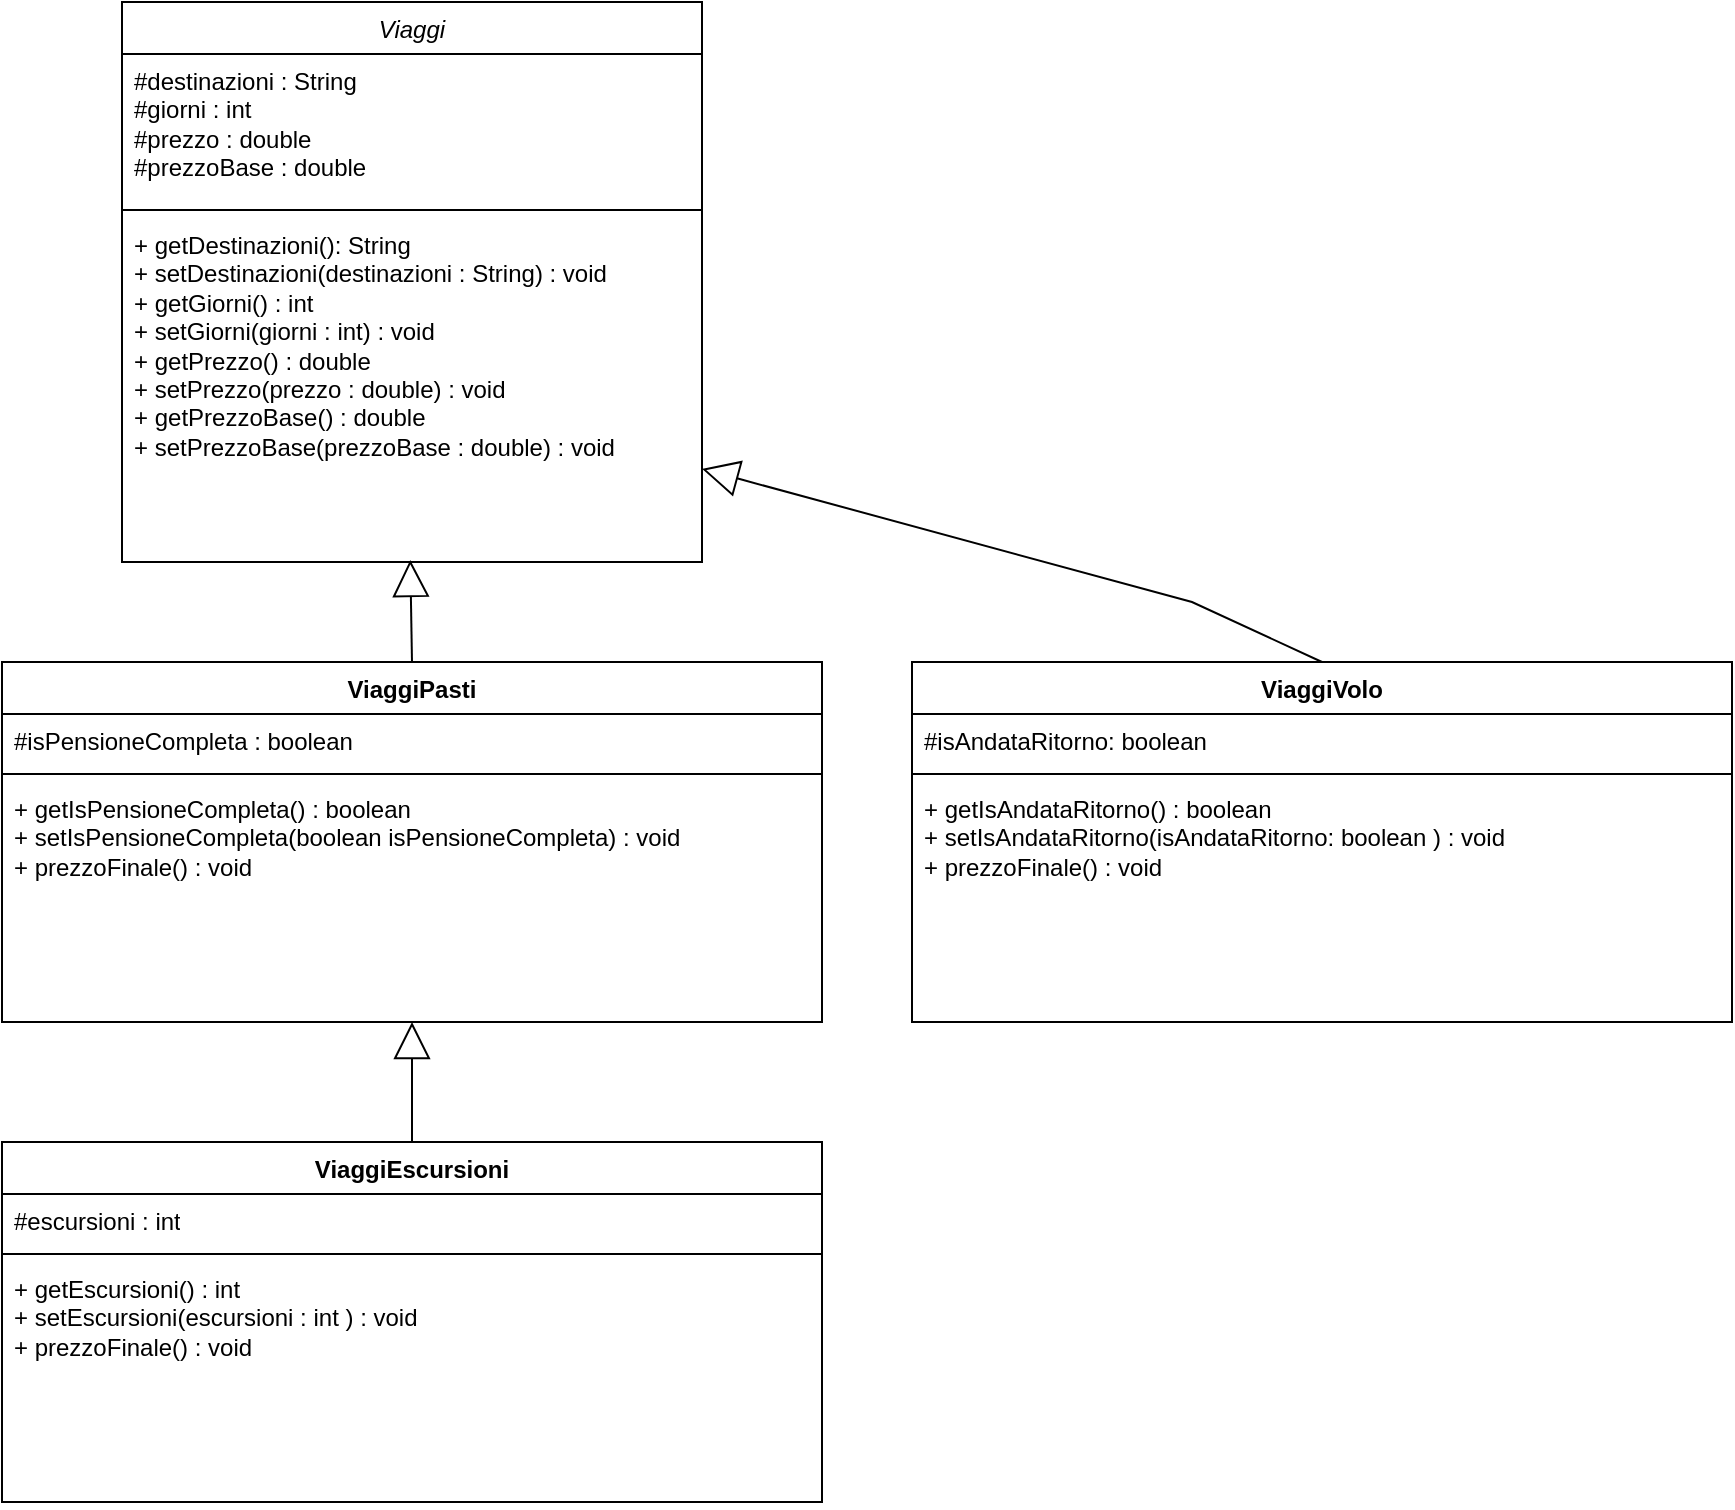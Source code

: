 <mxfile version="22.1.22" type="embed">
  <diagram id="C5RBs43oDa-KdzZeNtuy" name="Page-1">
    <mxGraphModel dx="719" dy="752" grid="1" gridSize="10" guides="1" tooltips="1" connect="1" arrows="1" fold="1" page="1" pageScale="1" pageWidth="827" pageHeight="1169" math="0" shadow="0">
      <root>
        <mxCell id="WIyWlLk6GJQsqaUBKTNV-0" />
        <mxCell id="WIyWlLk6GJQsqaUBKTNV-1" parent="WIyWlLk6GJQsqaUBKTNV-0" />
        <mxCell id="Ztuiw-aMZ5ws-XIyp-D3-20" value="&lt;span style=&quot;font-style: italic; font-weight: 400; text-wrap-mode: nowrap;&quot;&gt;Viaggi&lt;/span&gt;" style="swimlane;fontStyle=1;align=center;verticalAlign=top;childLayout=stackLayout;horizontal=1;startSize=26;horizontalStack=0;resizeParent=1;resizeParentMax=0;resizeLast=0;collapsible=1;marginBottom=0;whiteSpace=wrap;html=1;" parent="WIyWlLk6GJQsqaUBKTNV-1" vertex="1">
          <mxGeometry x="155" y="30" width="290" height="280" as="geometry" />
        </mxCell>
        <mxCell id="Ztuiw-aMZ5ws-XIyp-D3-21" value="&lt;span style=&quot;text-wrap-mode: nowrap;&quot;&gt;#destinazioni : String&lt;/span&gt;&lt;div&gt;&lt;span style=&quot;text-wrap-mode: nowrap;&quot;&gt;#giorni : int&lt;/span&gt;&lt;span style=&quot;text-wrap-mode: nowrap;&quot;&gt;&lt;/span&gt;&lt;/div&gt;&lt;div&gt;&lt;span style=&quot;text-wrap-mode: nowrap;&quot;&gt;#prezzo : double&lt;/span&gt;&lt;span style=&quot;text-wrap-mode: nowrap;&quot;&gt;&lt;/span&gt;&lt;/div&gt;&lt;div&gt;&lt;span style=&quot;text-wrap-mode: nowrap;&quot;&gt;#prezzoBase : double&lt;/span&gt;&lt;span style=&quot;text-wrap-mode: nowrap;&quot;&gt;&lt;/span&gt;&lt;/div&gt;&lt;div&gt;&lt;span style=&quot;color: rgba(0, 0, 0, 0); font-family: monospace; font-size: 0px; text-wrap-mode: nowrap;&quot;&gt;%3CmxGraphModel%3E%3Croot%3E%3CmxCell%20id%3D%220%22%2F%3E%3CmxCell%20id%3D%221%22%20parent%3D%220%22%2F%3E%3CmxCell%20id%3D%222%22%20value%3D%22%26lt%3Bspan%20style%3D%26quot%3Bfont-style%3A%20italic%3B%20font-weight%3A%20400%3B%20text-wrap-mode%3A%20nowrap%3B%26quot%3B%26gt%3BViaggi%26lt%3B%2Fspan%26gt%3B%22%20style%3D%22swimlane%3BfontStyle%3D1%3Balign%3Dcenter%3BverticalAlign%3Dtop%3BchildLayout%3DstackLayout%3Bhorizontal%3D1%3BstartSize%3D26%3BhorizontalStack%3D0%3BresizeParent%3D1%3BresizeParentMax%3D0%3BresizeLast%3D0%3Bcollapsible%3D1%3BmarginBottom%3D0%3BwhiteSpace%3Dwrap%3Bhtml%3D1%3B%22%20vertex%3D%221%22%20parent%3D%221%22%3E%3CmxGeometry%20x%3D%22430%22%20y%3D%22140%22%20width%3D%22160%22%20height%3D%2286%22%20as%3D%22geometry%22%2F%3E%3C%2FmxCell%3E%3CmxCell%20id%3D%223%22%20value%3D%22%26lt%3Bspan%20style%3D%26quot%3Btext-wrap-mode%3A%20nowrap%3B%26quot%3B%26gt%3B%23Destinazioni%20%3A%20String%26lt%3B%2Fspan%26gt%3B%22%20style%3D%22text%3BstrokeColor%3Dnone%3BfillColor%3Dnone%3Balign%3Dleft%3BverticalAlign%3Dtop%3BspacingLeft%3D4%3BspacingRight%3D4%3Boverflow%3Dhidden%3Brotatable%3D0%3Bpoints%3D%5B%5B0%2C0.5%5D%2C%5B1%2C0.5%5D%5D%3BportConstraint%3Deastwest%3BwhiteSpace%3Dwrap%3Bhtml%3D1%3B%22%20vertex%3D%221%22%20parent%3D%222%22%3E%3CmxGeometry%20y%3D%2226%22%20width%3D%22160%22%20height%3D%2226%22%20as%3D%22geometry%22%2F%3E%3C%2FmxCell%3E%3CmxCell%20id%3D%224%22%20value%3D%22%22%20style%3D%22line%3BstrokeWidth%3D1%3BfillColor%3Dnone%3Balign%3Dleft%3BverticalAlign%3Dmiddle%3BspacingTop%3D-1%3BspacingLeft%3D3%3BspacingRight%3D3%3Brotatable%3D0%3BlabelPosition%3Dright%3Bpoints%3D%5B%5D%3BportConstraint%3Deastwest%3BstrokeColor%3Dinherit%3B%22%20vertex%3D%221%22%20parent%3D%222%22%3E%3CmxGeometry%20y%3D%2252%22%20width%3D%22160%22%20height%3D%228%22%20as%3D%22geometry%22%2F%3E%3C%2FmxCell%3E%3CmxCell%20id%3D%225%22%20value%3D%22%2B%20method(type)%3A%20type%22%20style%3D%22text%3BstrokeColor%3Dnone%3BfillColor%3Dnone%3Balign%3Dleft%3BverticalAlign%3Dtop%3BspacingLeft%3D4%3BspacingRight%3D4%3Boverflow%3Dhidden%3Brotatable%3D0%3Bpoints%3D%5B%5B0%2C0.5%5D%2C%5B1%2C0.5%5D%5D%3BportConstraint%3Deastwest%3BwhiteSpace%3Dwrap%3Bhtml%3D1%3B%22%20vertex%3D%221%22%20parent%3D%222%22%3E%3CmxGeometry%20y%3D%2260%22%20width%3D%22160%22%20height%3D%2226%22%20as%3D%22geometry%22%2F%3E%3C%2FmxCell%3E%3C%2Froot%3E%3C%2FmxGraphModel%3E&lt;/span&gt;&lt;span style=&quot;text-wrap-mode: nowrap;&quot;&gt;&lt;/span&gt;&lt;/div&gt;" style="text;strokeColor=none;fillColor=none;align=left;verticalAlign=top;spacingLeft=4;spacingRight=4;overflow=hidden;rotatable=0;points=[[0,0.5],[1,0.5]];portConstraint=eastwest;whiteSpace=wrap;html=1;" parent="Ztuiw-aMZ5ws-XIyp-D3-20" vertex="1">
          <mxGeometry y="26" width="290" height="74" as="geometry" />
        </mxCell>
        <mxCell id="Ztuiw-aMZ5ws-XIyp-D3-22" value="" style="line;strokeWidth=1;fillColor=none;align=left;verticalAlign=middle;spacingTop=-1;spacingLeft=3;spacingRight=3;rotatable=0;labelPosition=right;points=[];portConstraint=eastwest;strokeColor=inherit;" parent="Ztuiw-aMZ5ws-XIyp-D3-20" vertex="1">
          <mxGeometry y="100" width="290" height="8" as="geometry" />
        </mxCell>
        <mxCell id="Ztuiw-aMZ5ws-XIyp-D3-23" value="+ getDestinazioni(): String&lt;div&gt;+ setDestinazioni(destinazioni : String) : void&lt;/div&gt;&lt;div&gt;+ getGiorni() : int&lt;/div&gt;&lt;div&gt;&lt;div&gt;+ setGiorni(giorni : int) : void&lt;/div&gt;&lt;/div&gt;&lt;div&gt;+ getPrezzo() : double&lt;/div&gt;&lt;div&gt;&lt;div&gt;+ setPrezzo(prezzo : double) : void&lt;/div&gt;&lt;/div&gt;&lt;div&gt;&lt;div&gt;+ getPrezzoBase() : double&lt;/div&gt;&lt;div&gt;+ setPrezzoBase(prezzoBase : double) : void&lt;/div&gt;&lt;/div&gt;&lt;div&gt;&lt;br&gt;&lt;/div&gt;" style="text;strokeColor=none;fillColor=none;align=left;verticalAlign=top;spacingLeft=4;spacingRight=4;overflow=hidden;rotatable=0;points=[[0,0.5],[1,0.5]];portConstraint=eastwest;whiteSpace=wrap;html=1;" parent="Ztuiw-aMZ5ws-XIyp-D3-20" vertex="1">
          <mxGeometry y="108" width="290" height="172" as="geometry" />
        </mxCell>
        <mxCell id="Ztuiw-aMZ5ws-XIyp-D3-28" value="ViaggiPasti&lt;div style=&quot;padding: 0px; margin: 0px;&quot;&gt;&lt;br style=&quot;padding: 0px; margin: 0px; font-weight: 400; text-wrap-mode: nowrap;&quot;&gt;&lt;/div&gt;" style="swimlane;fontStyle=1;align=center;verticalAlign=top;childLayout=stackLayout;horizontal=1;startSize=26;horizontalStack=0;resizeParent=1;resizeParentMax=0;resizeLast=0;collapsible=1;marginBottom=0;whiteSpace=wrap;html=1;" parent="WIyWlLk6GJQsqaUBKTNV-1" vertex="1">
          <mxGeometry x="95" y="360" width="410" height="180" as="geometry" />
        </mxCell>
        <mxCell id="Ztuiw-aMZ5ws-XIyp-D3-29" value="#isPensioneCompleta : boolean&lt;div style=&quot;padding: 0px; margin: 0px;&quot;&gt;&lt;br style=&quot;padding: 0px; margin: 0px; text-wrap-mode: nowrap;&quot;&gt;&lt;/div&gt;" style="text;strokeColor=none;fillColor=none;align=left;verticalAlign=top;spacingLeft=4;spacingRight=4;overflow=hidden;rotatable=0;points=[[0,0.5],[1,0.5]];portConstraint=eastwest;whiteSpace=wrap;html=1;" parent="Ztuiw-aMZ5ws-XIyp-D3-28" vertex="1">
          <mxGeometry y="26" width="410" height="26" as="geometry" />
        </mxCell>
        <mxCell id="Ztuiw-aMZ5ws-XIyp-D3-30" value="" style="line;strokeWidth=1;fillColor=none;align=left;verticalAlign=middle;spacingTop=-1;spacingLeft=3;spacingRight=3;rotatable=0;labelPosition=right;points=[];portConstraint=eastwest;strokeColor=inherit;" parent="Ztuiw-aMZ5ws-XIyp-D3-28" vertex="1">
          <mxGeometry y="52" width="410" height="8" as="geometry" />
        </mxCell>
        <mxCell id="Ztuiw-aMZ5ws-XIyp-D3-31" value="+ getIsPensioneCompleta() : boolean&lt;div&gt;+ setIsPensioneCompleta(boolean isPensioneCompleta) : void&lt;/div&gt;&lt;div&gt;+ prezzoFinale() : void&lt;br&gt;&lt;/div&gt;" style="text;strokeColor=none;fillColor=none;align=left;verticalAlign=top;spacingLeft=4;spacingRight=4;overflow=hidden;rotatable=0;points=[[0,0.5],[1,0.5]];portConstraint=eastwest;whiteSpace=wrap;html=1;" parent="Ztuiw-aMZ5ws-XIyp-D3-28" vertex="1">
          <mxGeometry y="60" width="410" height="120" as="geometry" />
        </mxCell>
        <mxCell id="Ztuiw-aMZ5ws-XIyp-D3-32" value="ViaggiEscursioni&lt;div style=&quot;padding: 0px; margin: 0px;&quot;&gt;&lt;br style=&quot;padding: 0px; margin: 0px; font-weight: 400; text-wrap-mode: nowrap;&quot;&gt;&lt;/div&gt;" style="swimlane;fontStyle=1;align=center;verticalAlign=top;childLayout=stackLayout;horizontal=1;startSize=26;horizontalStack=0;resizeParent=1;resizeParentMax=0;resizeLast=0;collapsible=1;marginBottom=0;whiteSpace=wrap;html=1;" parent="WIyWlLk6GJQsqaUBKTNV-1" vertex="1">
          <mxGeometry x="95" y="600" width="410" height="180" as="geometry" />
        </mxCell>
        <mxCell id="Ztuiw-aMZ5ws-XIyp-D3-33" value="#escursioni : int&lt;div style=&quot;padding: 0px; margin: 0px;&quot;&gt;&lt;br style=&quot;padding: 0px; margin: 0px; text-wrap-mode: nowrap;&quot;&gt;&lt;/div&gt;" style="text;strokeColor=none;fillColor=none;align=left;verticalAlign=top;spacingLeft=4;spacingRight=4;overflow=hidden;rotatable=0;points=[[0,0.5],[1,0.5]];portConstraint=eastwest;whiteSpace=wrap;html=1;" parent="Ztuiw-aMZ5ws-XIyp-D3-32" vertex="1">
          <mxGeometry y="26" width="410" height="26" as="geometry" />
        </mxCell>
        <mxCell id="Ztuiw-aMZ5ws-XIyp-D3-34" value="" style="line;strokeWidth=1;fillColor=none;align=left;verticalAlign=middle;spacingTop=-1;spacingLeft=3;spacingRight=3;rotatable=0;labelPosition=right;points=[];portConstraint=eastwest;strokeColor=inherit;" parent="Ztuiw-aMZ5ws-XIyp-D3-32" vertex="1">
          <mxGeometry y="52" width="410" height="8" as="geometry" />
        </mxCell>
        <mxCell id="Ztuiw-aMZ5ws-XIyp-D3-35" value="+ getEscursioni() : int&lt;div&gt;+ setEscursioni(escursioni : int ) : void&lt;/div&gt;&lt;div&gt;+ prezzoFinale() : void&lt;br&gt;&lt;/div&gt;" style="text;strokeColor=none;fillColor=none;align=left;verticalAlign=top;spacingLeft=4;spacingRight=4;overflow=hidden;rotatable=0;points=[[0,0.5],[1,0.5]];portConstraint=eastwest;whiteSpace=wrap;html=1;" parent="Ztuiw-aMZ5ws-XIyp-D3-32" vertex="1">
          <mxGeometry y="60" width="410" height="120" as="geometry" />
        </mxCell>
        <mxCell id="Ztuiw-aMZ5ws-XIyp-D3-43" value="&lt;div style=&quot;padding: 0px; margin: 0px;&quot;&gt;ViaggiVolo&lt;/div&gt;" style="swimlane;fontStyle=1;align=center;verticalAlign=top;childLayout=stackLayout;horizontal=1;startSize=26;horizontalStack=0;resizeParent=1;resizeParentMax=0;resizeLast=0;collapsible=1;marginBottom=0;whiteSpace=wrap;html=1;" parent="WIyWlLk6GJQsqaUBKTNV-1" vertex="1">
          <mxGeometry x="550" y="360" width="410" height="180" as="geometry" />
        </mxCell>
        <mxCell id="Ztuiw-aMZ5ws-XIyp-D3-44" value="#isAndataRitorno: boolean&lt;div style=&quot;padding: 0px; margin: 0px;&quot;&gt;&lt;br style=&quot;padding: 0px; margin: 0px; text-wrap-mode: nowrap;&quot;&gt;&lt;/div&gt;" style="text;strokeColor=none;fillColor=none;align=left;verticalAlign=top;spacingLeft=4;spacingRight=4;overflow=hidden;rotatable=0;points=[[0,0.5],[1,0.5]];portConstraint=eastwest;whiteSpace=wrap;html=1;" parent="Ztuiw-aMZ5ws-XIyp-D3-43" vertex="1">
          <mxGeometry y="26" width="410" height="26" as="geometry" />
        </mxCell>
        <mxCell id="Ztuiw-aMZ5ws-XIyp-D3-45" value="" style="line;strokeWidth=1;fillColor=none;align=left;verticalAlign=middle;spacingTop=-1;spacingLeft=3;spacingRight=3;rotatable=0;labelPosition=right;points=[];portConstraint=eastwest;strokeColor=inherit;" parent="Ztuiw-aMZ5ws-XIyp-D3-43" vertex="1">
          <mxGeometry y="52" width="410" height="8" as="geometry" />
        </mxCell>
        <mxCell id="Ztuiw-aMZ5ws-XIyp-D3-46" value="+ getIsAndataRitorno() : boolean&lt;div&gt;+ setIsAndataRitorno(isAndataRitorno: boolean ) : void&lt;/div&gt;&lt;div&gt;+ prezzoFinale() : void&lt;br&gt;&lt;/div&gt;" style="text;strokeColor=none;fillColor=none;align=left;verticalAlign=top;spacingLeft=4;spacingRight=4;overflow=hidden;rotatable=0;points=[[0,0.5],[1,0.5]];portConstraint=eastwest;whiteSpace=wrap;html=1;" parent="Ztuiw-aMZ5ws-XIyp-D3-43" vertex="1">
          <mxGeometry y="60" width="410" height="120" as="geometry" />
        </mxCell>
        <mxCell id="Ztuiw-aMZ5ws-XIyp-D3-49" value="" style="endArrow=block;endSize=16;endFill=0;html=1;rounded=0;exitX=0.5;exitY=0;exitDx=0;exitDy=0;" parent="WIyWlLk6GJQsqaUBKTNV-1" source="Ztuiw-aMZ5ws-XIyp-D3-32" target="Ztuiw-aMZ5ws-XIyp-D3-31" edge="1">
          <mxGeometry width="160" relative="1" as="geometry">
            <mxPoint x="230" y="570" as="sourcePoint" />
            <mxPoint x="390" y="570" as="targetPoint" />
          </mxGeometry>
        </mxCell>
        <mxCell id="Ztuiw-aMZ5ws-XIyp-D3-52" value="" style="endArrow=block;endSize=16;endFill=0;html=1;rounded=0;entryX=0.497;entryY=0.994;entryDx=0;entryDy=0;entryPerimeter=0;" parent="WIyWlLk6GJQsqaUBKTNV-1" target="Ztuiw-aMZ5ws-XIyp-D3-23" edge="1">
          <mxGeometry width="160" relative="1" as="geometry">
            <mxPoint x="300" y="360" as="sourcePoint" />
            <mxPoint x="340" y="560" as="targetPoint" />
          </mxGeometry>
        </mxCell>
        <mxCell id="2" value="" style="endArrow=block;endSize=16;endFill=0;html=1;rounded=0;exitX=0.5;exitY=0;exitDx=0;exitDy=0;" edge="1" parent="WIyWlLk6GJQsqaUBKTNV-1" source="Ztuiw-aMZ5ws-XIyp-D3-43" target="Ztuiw-aMZ5ws-XIyp-D3-23">
          <mxGeometry width="160" relative="1" as="geometry">
            <mxPoint x="320" y="620" as="sourcePoint" />
            <mxPoint x="650" y="310" as="targetPoint" />
            <Array as="points">
              <mxPoint x="690" y="330" />
            </Array>
          </mxGeometry>
        </mxCell>
      </root>
    </mxGraphModel>
  </diagram>
</mxfile>
